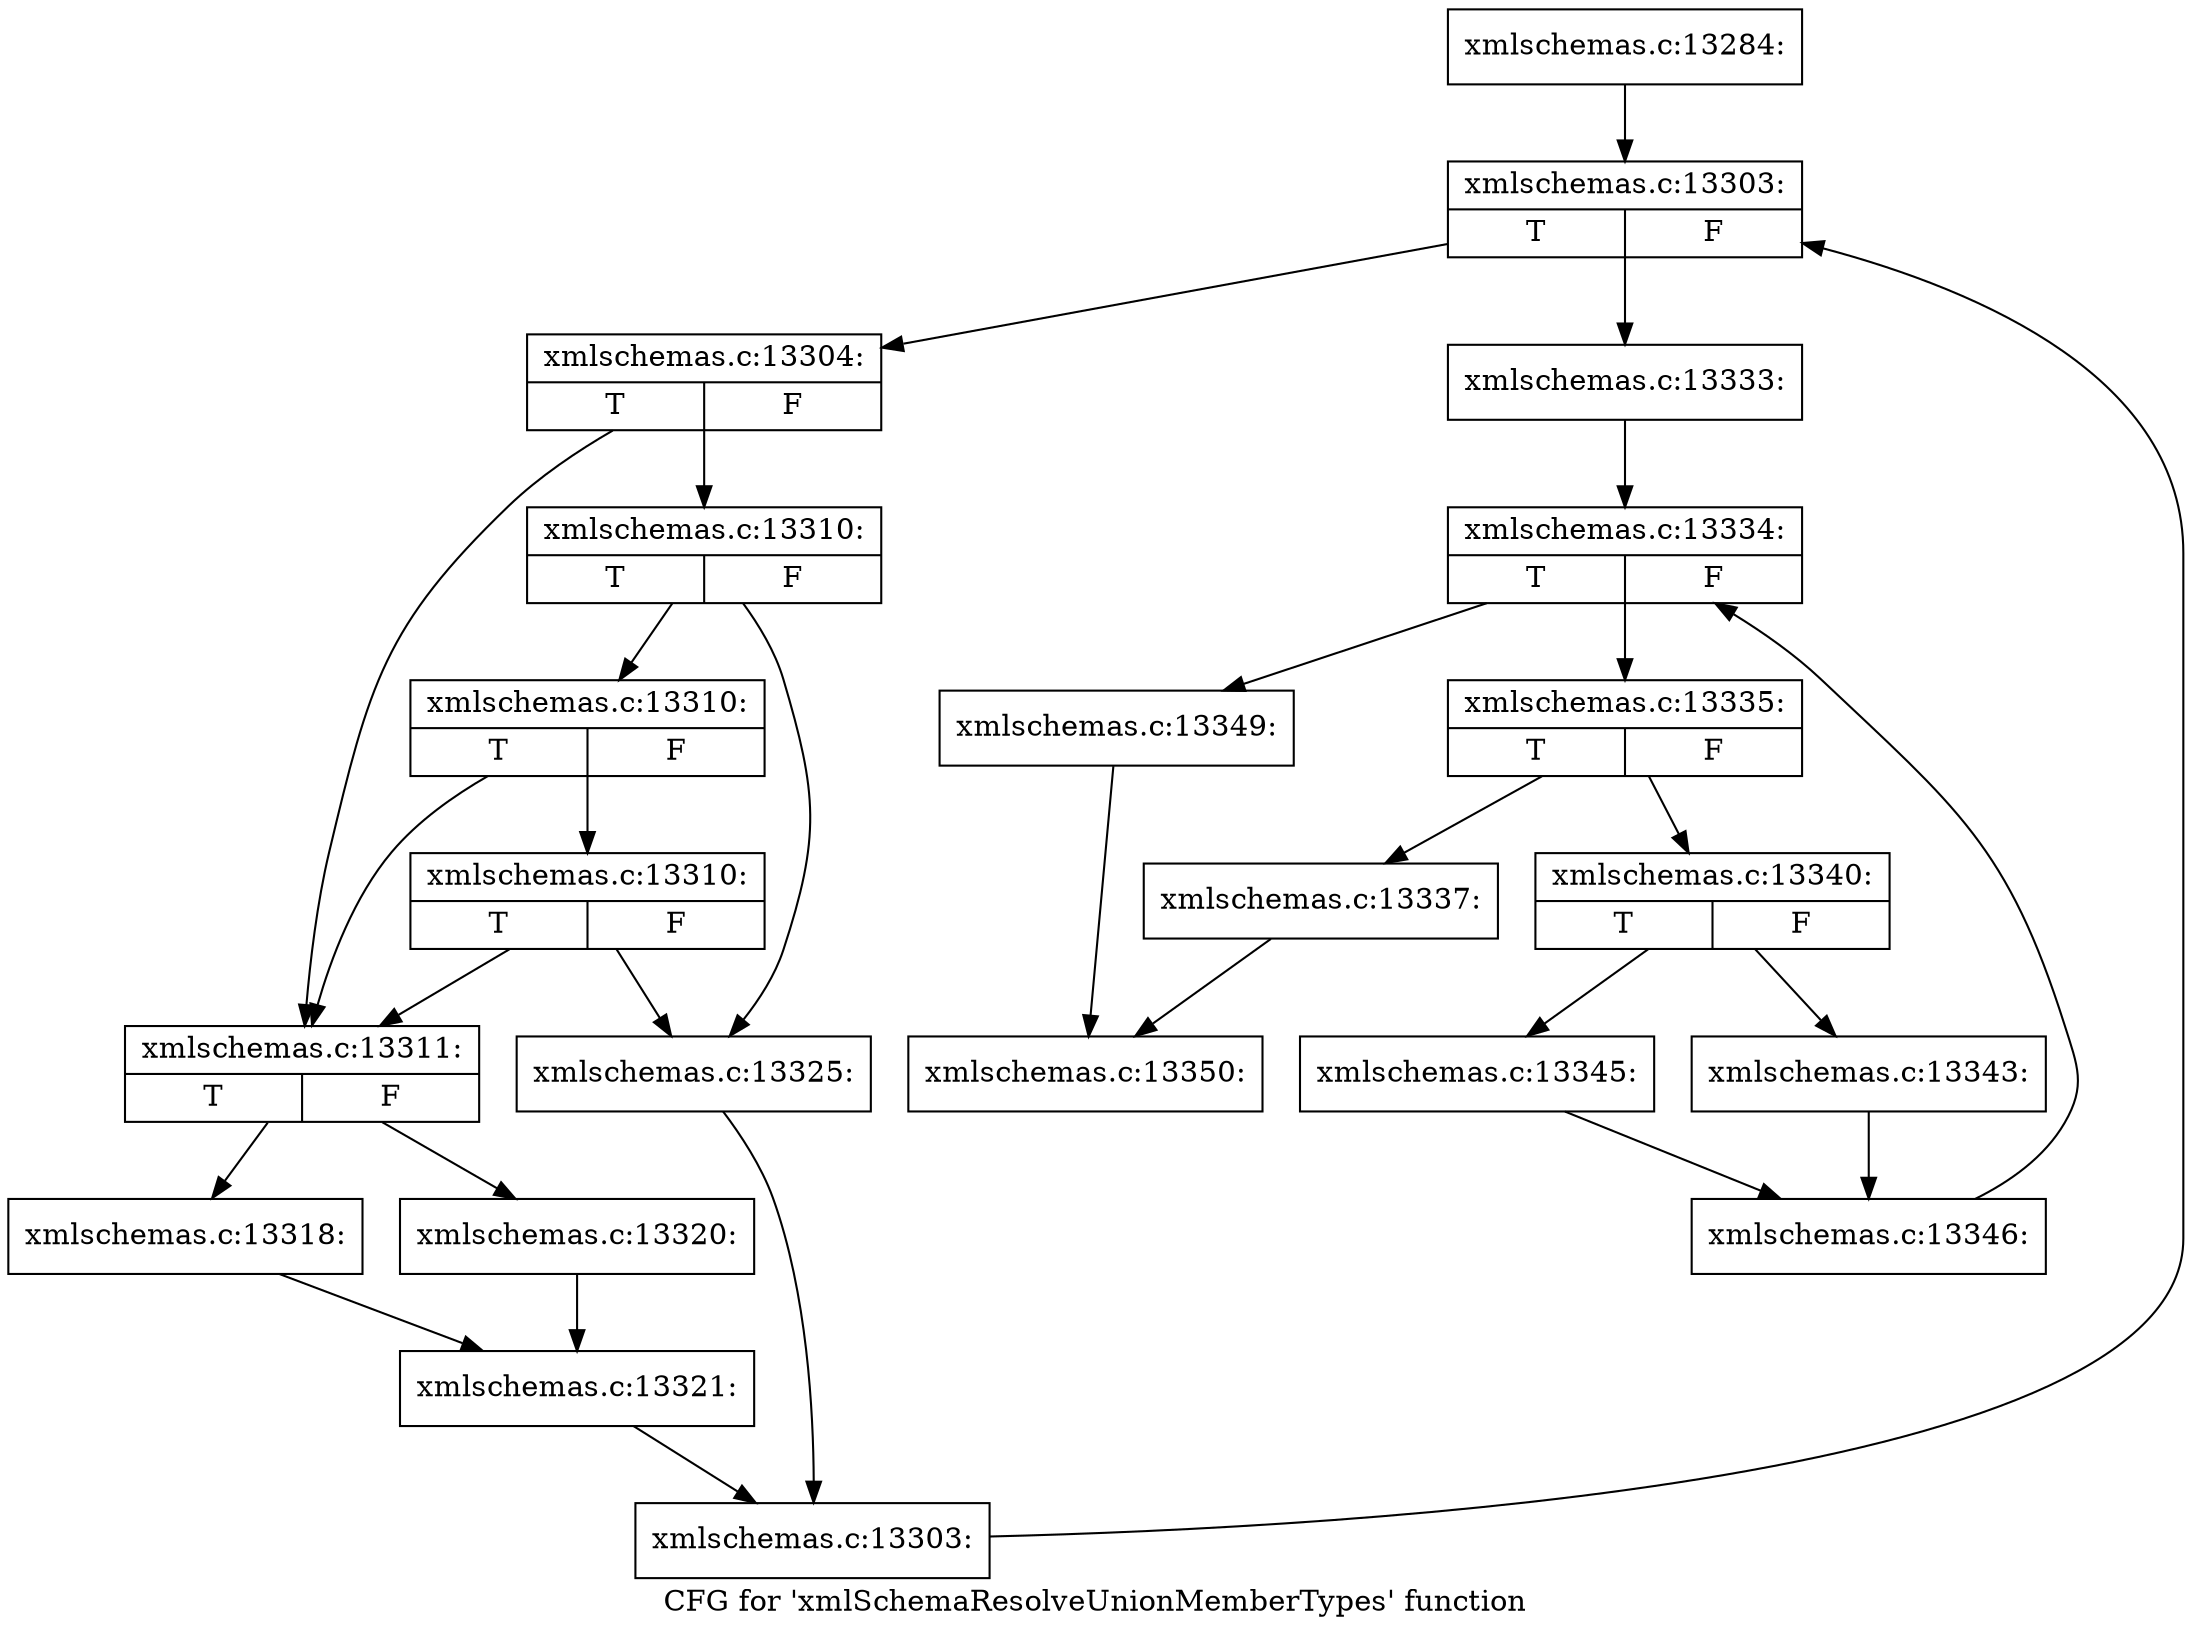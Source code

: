digraph "CFG for 'xmlSchemaResolveUnionMemberTypes' function" {
	label="CFG for 'xmlSchemaResolveUnionMemberTypes' function";

	Node0x4b38630 [shape=record,label="{xmlschemas.c:13284:}"];
	Node0x4b38630 -> Node0x508de00;
	Node0x508de00 [shape=record,label="{xmlschemas.c:13303:|{<s0>T|<s1>F}}"];
	Node0x508de00 -> Node0x508e1f0;
	Node0x508de00 -> Node0x508e020;
	Node0x508e1f0 [shape=record,label="{xmlschemas.c:13304:|{<s0>T|<s1>F}}"];
	Node0x508e1f0 -> Node0x508f5b0;
	Node0x508e1f0 -> Node0x508f6a0;
	Node0x508f6a0 [shape=record,label="{xmlschemas.c:13310:|{<s0>T|<s1>F}}"];
	Node0x508f6a0 -> Node0x508f650;
	Node0x508f6a0 -> Node0x508f9b0;
	Node0x508f9b0 [shape=record,label="{xmlschemas.c:13310:|{<s0>T|<s1>F}}"];
	Node0x508f9b0 -> Node0x508fc70;
	Node0x508f9b0 -> Node0x508f5b0;
	Node0x508fc70 [shape=record,label="{xmlschemas.c:13310:|{<s0>T|<s1>F}}"];
	Node0x508fc70 -> Node0x508f650;
	Node0x508fc70 -> Node0x508f5b0;
	Node0x508f5b0 [shape=record,label="{xmlschemas.c:13311:|{<s0>T|<s1>F}}"];
	Node0x508f5b0 -> Node0x50907f0;
	Node0x508f5b0 -> Node0x5090a20;
	Node0x50907f0 [shape=record,label="{xmlschemas.c:13318:}"];
	Node0x50907f0 -> Node0x50909d0;
	Node0x5090a20 [shape=record,label="{xmlschemas.c:13320:}"];
	Node0x5090a20 -> Node0x50909d0;
	Node0x50909d0 [shape=record,label="{xmlschemas.c:13321:}"];
	Node0x50909d0 -> Node0x508f600;
	Node0x508f650 [shape=record,label="{xmlschemas.c:13325:}"];
	Node0x508f650 -> Node0x508f600;
	Node0x508f600 [shape=record,label="{xmlschemas.c:13303:}"];
	Node0x508f600 -> Node0x508de00;
	Node0x508e020 [shape=record,label="{xmlschemas.c:13333:}"];
	Node0x508e020 -> Node0x5092750;
	Node0x5092750 [shape=record,label="{xmlschemas.c:13334:|{<s0>T|<s1>F}}"];
	Node0x5092750 -> Node0x5092b40;
	Node0x5092750 -> Node0x5092970;
	Node0x5092b40 [shape=record,label="{xmlschemas.c:13335:|{<s0>T|<s1>F}}"];
	Node0x5092b40 -> Node0x5092ee0;
	Node0x5092b40 -> Node0x5092f30;
	Node0x5092ee0 [shape=record,label="{xmlschemas.c:13337:}"];
	Node0x5092ee0 -> Node0x508c910;
	Node0x5092f30 [shape=record,label="{xmlschemas.c:13340:|{<s0>T|<s1>F}}"];
	Node0x5092f30 -> Node0x5093d20;
	Node0x5092f30 -> Node0x5093dc0;
	Node0x5093d20 [shape=record,label="{xmlschemas.c:13343:}"];
	Node0x5093d20 -> Node0x5093d70;
	Node0x5093dc0 [shape=record,label="{xmlschemas.c:13345:}"];
	Node0x5093dc0 -> Node0x5093d70;
	Node0x5093d70 [shape=record,label="{xmlschemas.c:13346:}"];
	Node0x5093d70 -> Node0x5092750;
	Node0x5092970 [shape=record,label="{xmlschemas.c:13349:}"];
	Node0x5092970 -> Node0x508c910;
	Node0x508c910 [shape=record,label="{xmlschemas.c:13350:}"];
}
